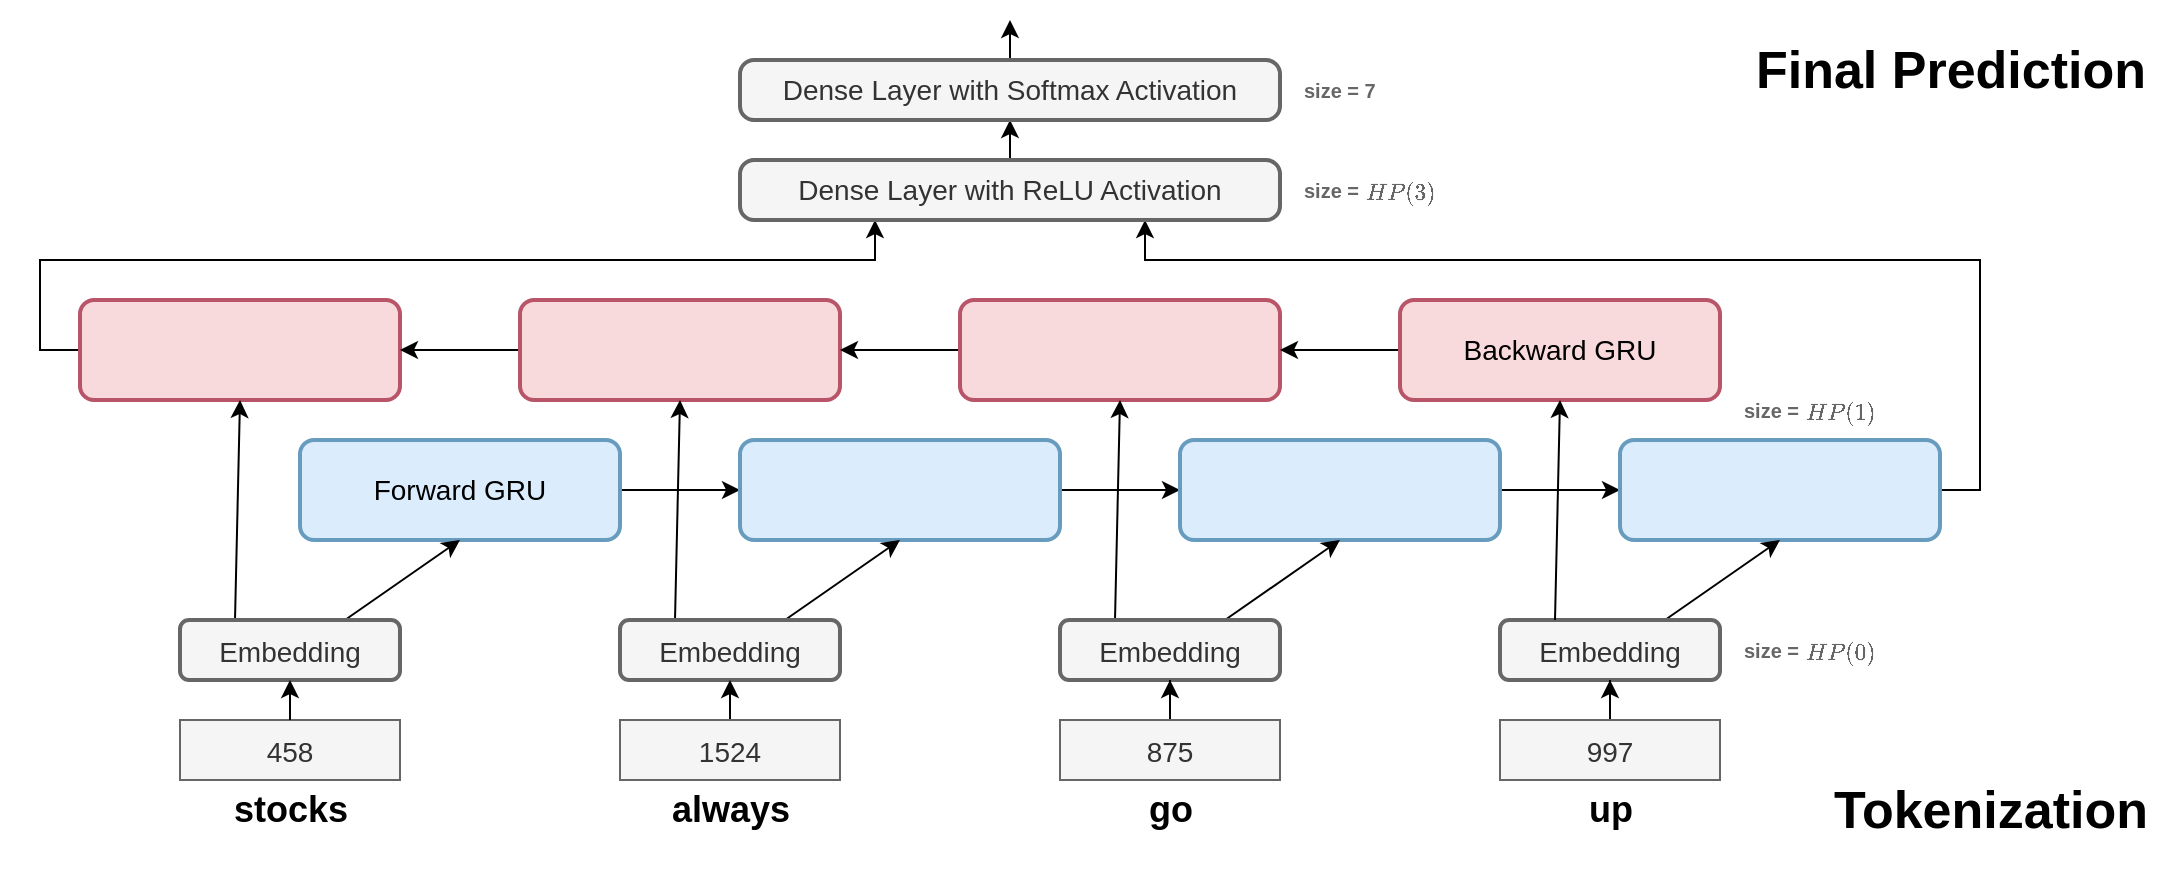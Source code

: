 <mxfile version="15.9.4" type="device"><diagram id="C5RBs43oDa-KdzZeNtuy" name="Page-1"><mxGraphModel dx="1018" dy="689" grid="1" gridSize="10" guides="1" tooltips="1" connect="1" arrows="1" fold="1" page="1" pageScale="1" pageWidth="827" pageHeight="1169" math="1" shadow="0"><root><mxCell id="WIyWlLk6GJQsqaUBKTNV-0"/><mxCell id="WIyWlLk6GJQsqaUBKTNV-1" parent="WIyWlLk6GJQsqaUBKTNV-0"/><mxCell id="70qfdsUnx2d1-iFdh98r-25" value="" style="rounded=0;whiteSpace=wrap;html=1;fontSize=14;strokeColor=none;" parent="WIyWlLk6GJQsqaUBKTNV-1" vertex="1"><mxGeometry x="80" y="70" width="1090" height="420" as="geometry"/></mxCell><mxCell id="70qfdsUnx2d1-iFdh98r-13" value="" style="edgeStyle=orthogonalEdgeStyle;rounded=0;orthogonalLoop=1;jettySize=auto;html=1;fontSize=14;exitX=0;exitY=0.5;exitDx=0;exitDy=0;entryX=0.25;entryY=1;entryDx=0;entryDy=0;" parent="WIyWlLk6GJQsqaUBKTNV-1" source="90J6E9eYhwjSkzOPLyHe-1" target="90J6E9eYhwjSkzOPLyHe-36" edge="1"><mxGeometry relative="1" as="geometry"><mxPoint x="390" y="170" as="targetPoint"/><Array as="points"><mxPoint x="100" y="245"/><mxPoint x="100" y="200"/><mxPoint x="518" y="200"/></Array></mxGeometry></mxCell><mxCell id="90J6E9eYhwjSkzOPLyHe-1" value="" style="rounded=1;whiteSpace=wrap;html=1;absoluteArcSize=1;arcSize=14;strokeWidth=2;fillColor=#F8DADD;strokeColor=#B85569;" parent="WIyWlLk6GJQsqaUBKTNV-1" vertex="1"><mxGeometry x="120" y="220" width="160" height="50" as="geometry"/></mxCell><mxCell id="70qfdsUnx2d1-iFdh98r-3" value="" style="edgeStyle=orthogonalEdgeStyle;rounded=0;orthogonalLoop=1;jettySize=auto;html=1;fontSize=14;" parent="WIyWlLk6GJQsqaUBKTNV-1" source="90J6E9eYhwjSkzOPLyHe-2" target="90J6E9eYhwjSkzOPLyHe-1" edge="1"><mxGeometry relative="1" as="geometry"/></mxCell><mxCell id="90J6E9eYhwjSkzOPLyHe-2" value="" style="rounded=1;whiteSpace=wrap;html=1;absoluteArcSize=1;arcSize=14;strokeWidth=2;fillColor=#F8DADD;strokeColor=#B85569;" parent="WIyWlLk6GJQsqaUBKTNV-1" vertex="1"><mxGeometry x="340" y="220" width="160" height="50" as="geometry"/></mxCell><mxCell id="70qfdsUnx2d1-iFdh98r-1" value="" style="edgeStyle=orthogonalEdgeStyle;rounded=0;orthogonalLoop=1;jettySize=auto;html=1;fontSize=14;" parent="WIyWlLk6GJQsqaUBKTNV-1" source="90J6E9eYhwjSkzOPLyHe-3" target="90J6E9eYhwjSkzOPLyHe-2" edge="1"><mxGeometry relative="1" as="geometry"/></mxCell><mxCell id="90J6E9eYhwjSkzOPLyHe-3" value="" style="rounded=1;whiteSpace=wrap;html=1;absoluteArcSize=1;arcSize=14;strokeWidth=2;fillColor=#F8DADD;strokeColor=#B85569;" parent="WIyWlLk6GJQsqaUBKTNV-1" vertex="1"><mxGeometry x="560" y="220" width="160" height="50" as="geometry"/></mxCell><mxCell id="70qfdsUnx2d1-iFdh98r-2" value="" style="edgeStyle=orthogonalEdgeStyle;rounded=0;orthogonalLoop=1;jettySize=auto;html=1;fontSize=14;" parent="WIyWlLk6GJQsqaUBKTNV-1" source="90J6E9eYhwjSkzOPLyHe-4" target="90J6E9eYhwjSkzOPLyHe-3" edge="1"><mxGeometry relative="1" as="geometry"/></mxCell><mxCell id="90J6E9eYhwjSkzOPLyHe-4" value="&lt;font style=&quot;font-size: 14px&quot;&gt;Backward GRU&lt;/font&gt;" style="rounded=1;whiteSpace=wrap;html=1;absoluteArcSize=1;arcSize=14;strokeWidth=2;fillColor=#F8DADD;strokeColor=#B85569;" parent="WIyWlLk6GJQsqaUBKTNV-1" vertex="1"><mxGeometry x="780" y="220" width="160" height="50" as="geometry"/></mxCell><mxCell id="90J6E9eYhwjSkzOPLyHe-22" style="edgeStyle=orthogonalEdgeStyle;rounded=0;orthogonalLoop=1;jettySize=auto;html=1;exitX=1;exitY=0.5;exitDx=0;exitDy=0;" parent="WIyWlLk6GJQsqaUBKTNV-1" source="90J6E9eYhwjSkzOPLyHe-5" target="90J6E9eYhwjSkzOPLyHe-6" edge="1"><mxGeometry relative="1" as="geometry"/></mxCell><mxCell id="90J6E9eYhwjSkzOPLyHe-5" value="&lt;font style=&quot;font-size: 14px&quot;&gt;Forward GRU&lt;/font&gt;" style="rounded=1;whiteSpace=wrap;html=1;absoluteArcSize=1;arcSize=14;strokeWidth=2;fillColor=#DBEDFC;strokeColor=#679CBF;" parent="WIyWlLk6GJQsqaUBKTNV-1" vertex="1"><mxGeometry x="230" y="290" width="160" height="50" as="geometry"/></mxCell><mxCell id="70qfdsUnx2d1-iFdh98r-11" value="" style="edgeStyle=orthogonalEdgeStyle;rounded=0;orthogonalLoop=1;jettySize=auto;html=1;fontSize=14;entryX=0;entryY=0.5;entryDx=0;entryDy=0;" parent="WIyWlLk6GJQsqaUBKTNV-1" source="90J6E9eYhwjSkzOPLyHe-6" target="90J6E9eYhwjSkzOPLyHe-7" edge="1"><mxGeometry relative="1" as="geometry"/></mxCell><mxCell id="90J6E9eYhwjSkzOPLyHe-6" value="" style="rounded=1;whiteSpace=wrap;html=1;absoluteArcSize=1;arcSize=14;strokeWidth=2;fillColor=#DBEDFC;strokeColor=#679CBF;" parent="WIyWlLk6GJQsqaUBKTNV-1" vertex="1"><mxGeometry x="450" y="290" width="160" height="50" as="geometry"/></mxCell><mxCell id="90J6E9eYhwjSkzOPLyHe-26" style="edgeStyle=orthogonalEdgeStyle;rounded=0;orthogonalLoop=1;jettySize=auto;html=1;exitX=1;exitY=0.5;exitDx=0;exitDy=0;" parent="WIyWlLk6GJQsqaUBKTNV-1" source="90J6E9eYhwjSkzOPLyHe-7" target="90J6E9eYhwjSkzOPLyHe-8" edge="1"><mxGeometry relative="1" as="geometry"/></mxCell><mxCell id="90J6E9eYhwjSkzOPLyHe-7" value="" style="rounded=1;whiteSpace=wrap;html=1;absoluteArcSize=1;arcSize=14;strokeWidth=2;fillColor=#DBEDFC;strokeColor=#679CBF;" parent="WIyWlLk6GJQsqaUBKTNV-1" vertex="1"><mxGeometry x="670" y="290" width="160" height="50" as="geometry"/></mxCell><mxCell id="70qfdsUnx2d1-iFdh98r-24" style="edgeStyle=orthogonalEdgeStyle;rounded=0;orthogonalLoop=1;jettySize=auto;html=1;entryX=0.75;entryY=1;entryDx=0;entryDy=0;fontSize=14;exitX=1;exitY=0.5;exitDx=0;exitDy=0;" parent="WIyWlLk6GJQsqaUBKTNV-1" source="90J6E9eYhwjSkzOPLyHe-8" target="90J6E9eYhwjSkzOPLyHe-36" edge="1"><mxGeometry relative="1" as="geometry"><mxPoint x="1100" y="315" as="sourcePoint"/><Array as="points"><mxPoint x="1070" y="315"/><mxPoint x="1070" y="200"/><mxPoint x="653" y="200"/></Array></mxGeometry></mxCell><mxCell id="90J6E9eYhwjSkzOPLyHe-8" value="" style="rounded=1;whiteSpace=wrap;html=1;absoluteArcSize=1;arcSize=14;strokeWidth=2;fillColor=#DBEDFC;strokeColor=#679CBF;" parent="WIyWlLk6GJQsqaUBKTNV-1" vertex="1"><mxGeometry x="890" y="290" width="160" height="50" as="geometry"/></mxCell><mxCell id="90J6E9eYhwjSkzOPLyHe-10" value="" style="endArrow=classic;html=1;rounded=0;entryX=0.5;entryY=1;entryDx=0;entryDy=0;exitX=0.75;exitY=0;exitDx=0;exitDy=0;" parent="WIyWlLk6GJQsqaUBKTNV-1" source="_i3-effNi_GRUAM77O0a-12" target="90J6E9eYhwjSkzOPLyHe-5" edge="1"><mxGeometry width="50" height="50" relative="1" as="geometry"><mxPoint x="140" y="680" as="sourcePoint"/><mxPoint x="190" y="620" as="targetPoint"/></mxGeometry></mxCell><mxCell id="90J6E9eYhwjSkzOPLyHe-11" value="" style="endArrow=classic;html=1;rounded=0;exitX=0.25;exitY=0;exitDx=0;exitDy=0;entryX=0.5;entryY=1;entryDx=0;entryDy=0;" parent="WIyWlLk6GJQsqaUBKTNV-1" source="_i3-effNi_GRUAM77O0a-12" target="90J6E9eYhwjSkzOPLyHe-1" edge="1"><mxGeometry width="50" height="50" relative="1" as="geometry"><mxPoint x="109.985" y="690.02" as="sourcePoint"/><mxPoint x="160" y="350" as="targetPoint"/></mxGeometry></mxCell><mxCell id="90J6E9eYhwjSkzOPLyHe-13" value="" style="endArrow=classic;html=1;rounded=0;entryX=0.5;entryY=1;entryDx=0;entryDy=0;exitX=0.75;exitY=0;exitDx=0;exitDy=0;" parent="WIyWlLk6GJQsqaUBKTNV-1" source="_i3-effNi_GRUAM77O0a-13" target="90J6E9eYhwjSkzOPLyHe-6" edge="1"><mxGeometry width="50" height="50" relative="1" as="geometry"><mxPoint x="390" y="680" as="sourcePoint"/><mxPoint x="447.5" y="570" as="targetPoint"/></mxGeometry></mxCell><mxCell id="90J6E9eYhwjSkzOPLyHe-16" value="" style="endArrow=classic;html=1;rounded=0;entryX=0.5;entryY=1;entryDx=0;entryDy=0;exitX=0.75;exitY=0;exitDx=0;exitDy=0;" parent="WIyWlLk6GJQsqaUBKTNV-1" source="_i3-effNi_GRUAM77O0a-14" target="90J6E9eYhwjSkzOPLyHe-7" edge="1"><mxGeometry width="50" height="50" relative="1" as="geometry"><mxPoint x="687.5" y="380" as="sourcePoint"/><mxPoint x="745" y="270" as="targetPoint"/></mxGeometry></mxCell><mxCell id="90J6E9eYhwjSkzOPLyHe-19" value="" style="endArrow=classic;html=1;rounded=0;entryX=0.5;entryY=1;entryDx=0;entryDy=0;exitX=0.75;exitY=0;exitDx=0;exitDy=0;" parent="WIyWlLk6GJQsqaUBKTNV-1" source="70qfdsUnx2d1-iFdh98r-17" target="90J6E9eYhwjSkzOPLyHe-8" edge="1"><mxGeometry width="50" height="50" relative="1" as="geometry"><mxPoint x="882.5" y="380.0" as="sourcePoint"/><mxPoint x="940" y="270.0" as="targetPoint"/></mxGeometry></mxCell><mxCell id="YGtg10YOySckULPOtR32-1" style="edgeStyle=orthogonalEdgeStyle;rounded=0;orthogonalLoop=1;jettySize=auto;html=1;exitX=0.5;exitY=0;exitDx=0;exitDy=0;entryX=0.5;entryY=1;entryDx=0;entryDy=0;" parent="WIyWlLk6GJQsqaUBKTNV-1" source="90J6E9eYhwjSkzOPLyHe-36" target="YGtg10YOySckULPOtR32-0" edge="1"><mxGeometry relative="1" as="geometry"/></mxCell><mxCell id="90J6E9eYhwjSkzOPLyHe-36" value="&lt;span style=&quot;font-size: 14px&quot;&gt;Dense Layer with ReLU Activation&lt;/span&gt;" style="rounded=1;whiteSpace=wrap;html=1;absoluteArcSize=1;arcSize=14;strokeWidth=2;fillColor=#f5f5f5;fontColor=#333333;strokeColor=#666666;" parent="WIyWlLk6GJQsqaUBKTNV-1" vertex="1"><mxGeometry x="450" y="150" width="270" height="30" as="geometry"/></mxCell><mxCell id="90J6E9eYhwjSkzOPLyHe-48" value="&lt;h4&gt;&lt;span style=&quot;font-size: 18px&quot;&gt;stocks&lt;/span&gt;&lt;/h4&gt;" style="text;html=1;align=center;verticalAlign=middle;resizable=0;points=[];autosize=1;strokeColor=none;fillColor=none;" parent="WIyWlLk6GJQsqaUBKTNV-1" vertex="1"><mxGeometry x="190" y="450" width="70" height="50" as="geometry"/></mxCell><mxCell id="90J6E9eYhwjSkzOPLyHe-49" value="&lt;h4&gt;&lt;span style=&quot;font-size: 18px&quot;&gt;always&lt;/span&gt;&lt;/h4&gt;" style="text;html=1;align=center;verticalAlign=middle;resizable=0;points=[];autosize=1;strokeColor=none;fillColor=none;" parent="WIyWlLk6GJQsqaUBKTNV-1" vertex="1"><mxGeometry x="410" y="450" width="70" height="50" as="geometry"/></mxCell><mxCell id="90J6E9eYhwjSkzOPLyHe-50" value="&lt;h4&gt;&lt;span style=&quot;font-size: 18px&quot;&gt;go&lt;/span&gt;&lt;/h4&gt;" style="text;html=1;align=center;verticalAlign=middle;resizable=0;points=[];autosize=1;strokeColor=none;fillColor=none;" parent="WIyWlLk6GJQsqaUBKTNV-1" vertex="1"><mxGeometry x="645" y="450" width="40" height="50" as="geometry"/></mxCell><mxCell id="90J6E9eYhwjSkzOPLyHe-51" value="&lt;h4&gt;&lt;span style=&quot;font-size: 18px&quot;&gt;up&lt;/span&gt;&lt;/h4&gt;" style="text;html=1;align=center;verticalAlign=middle;resizable=0;points=[];autosize=1;strokeColor=none;fillColor=none;" parent="WIyWlLk6GJQsqaUBKTNV-1" vertex="1"><mxGeometry x="865" y="450" width="40" height="50" as="geometry"/></mxCell><mxCell id="_i3-effNi_GRUAM77O0a-4" value="" style="endArrow=classic;html=1;rounded=0;exitX=0.25;exitY=0;exitDx=0;exitDy=0;entryX=0.5;entryY=1;entryDx=0;entryDy=0;" parent="WIyWlLk6GJQsqaUBKTNV-1" source="_i3-effNi_GRUAM77O0a-13" target="90J6E9eYhwjSkzOPLyHe-2" edge="1"><mxGeometry width="50" height="50" relative="1" as="geometry"><mxPoint x="367.485" y="690.02" as="sourcePoint"/><mxPoint x="408.8" y="399.7" as="targetPoint"/></mxGeometry></mxCell><mxCell id="_i3-effNi_GRUAM77O0a-6" value="" style="endArrow=classic;html=1;rounded=0;exitX=0.25;exitY=0;exitDx=0;exitDy=0;entryX=0.5;entryY=1;entryDx=0;entryDy=0;" parent="WIyWlLk6GJQsqaUBKTNV-1" source="_i3-effNi_GRUAM77O0a-14" target="90J6E9eYhwjSkzOPLyHe-3" edge="1"><mxGeometry width="50" height="50" relative="1" as="geometry"><mxPoint x="639.985" y="690.32" as="sourcePoint"/><mxPoint x="681.3" y="400.0" as="targetPoint"/></mxGeometry></mxCell><mxCell id="_i3-effNi_GRUAM77O0a-12" value="&lt;font style=&quot;font-size: 14px&quot;&gt;Embedding&lt;/font&gt;" style="rounded=1;whiteSpace=wrap;html=1;fontSize=18;fillColor=#f5f5f5;strokeColor=#666666;fontColor=#333333;strokeWidth=2;" parent="WIyWlLk6GJQsqaUBKTNV-1" vertex="1"><mxGeometry x="170" y="380" width="110" height="30" as="geometry"/></mxCell><mxCell id="_i3-effNi_GRUAM77O0a-13" value="&lt;font style=&quot;font-size: 14px&quot;&gt;Embedding&lt;/font&gt;" style="rounded=1;whiteSpace=wrap;html=1;fontSize=18;fillColor=#f5f5f5;strokeColor=#666666;fontColor=#333333;strokeWidth=2;" parent="WIyWlLk6GJQsqaUBKTNV-1" vertex="1"><mxGeometry x="390" y="380" width="110" height="30" as="geometry"/></mxCell><mxCell id="_i3-effNi_GRUAM77O0a-14" value="&lt;font style=&quot;font-size: 14px&quot;&gt;Embedding&lt;/font&gt;" style="rounded=1;whiteSpace=wrap;html=1;fontSize=18;fillColor=#f5f5f5;strokeColor=#666666;fontColor=#333333;strokeWidth=2;" parent="WIyWlLk6GJQsqaUBKTNV-1" vertex="1"><mxGeometry x="610" y="380.0" width="110" height="30" as="geometry"/></mxCell><mxCell id="_i3-effNi_GRUAM77O0a-16" value="&lt;font style=&quot;font-size: 14px&quot;&gt;458&lt;/font&gt;" style="rounded=0;whiteSpace=wrap;html=1;fontSize=18;fillColor=#f5f5f5;strokeColor=#666666;fontColor=#333333;" parent="WIyWlLk6GJQsqaUBKTNV-1" vertex="1"><mxGeometry x="170" y="430" width="110" height="30" as="geometry"/></mxCell><mxCell id="70qfdsUnx2d1-iFdh98r-16" style="edgeStyle=orthogonalEdgeStyle;rounded=0;orthogonalLoop=1;jettySize=auto;html=1;exitX=0.5;exitY=0;exitDx=0;exitDy=0;entryX=0.5;entryY=1;entryDx=0;entryDy=0;fontSize=14;" parent="WIyWlLk6GJQsqaUBKTNV-1" source="_i3-effNi_GRUAM77O0a-17" target="_i3-effNi_GRUAM77O0a-13" edge="1"><mxGeometry relative="1" as="geometry"/></mxCell><mxCell id="_i3-effNi_GRUAM77O0a-17" value="&lt;font style=&quot;font-size: 14px&quot;&gt;1524&lt;/font&gt;" style="rounded=0;whiteSpace=wrap;html=1;fontSize=18;fillColor=#f5f5f5;strokeColor=#666666;fontColor=#333333;" parent="WIyWlLk6GJQsqaUBKTNV-1" vertex="1"><mxGeometry x="390" y="430" width="110" height="30" as="geometry"/></mxCell><mxCell id="_i3-effNi_GRUAM77O0a-20" value="&lt;h2&gt;&lt;font style=&quot;font-size: 26px&quot;&gt;Tokenization&lt;/font&gt;&lt;/h2&gt;" style="text;html=1;align=center;verticalAlign=middle;resizable=0;points=[];autosize=1;strokeColor=none;fillColor=none;" parent="WIyWlLk6GJQsqaUBKTNV-1" vertex="1"><mxGeometry x="990" y="450" width="170" height="50" as="geometry"/></mxCell><mxCell id="_i3-effNi_GRUAM77O0a-21" value="" style="endArrow=classic;html=1;rounded=0;fontSize=26;exitX=0.5;exitY=0;exitDx=0;exitDy=0;entryX=0.5;entryY=1;entryDx=0;entryDy=0;" parent="WIyWlLk6GJQsqaUBKTNV-1" source="_i3-effNi_GRUAM77O0a-16" target="_i3-effNi_GRUAM77O0a-12" edge="1"><mxGeometry width="50" height="50" relative="1" as="geometry"><mxPoint x="580" y="560" as="sourcePoint"/><mxPoint x="630" y="510" as="targetPoint"/></mxGeometry></mxCell><mxCell id="_i3-effNi_GRUAM77O0a-27" value="&lt;h2&gt;&lt;font style=&quot;font-size: 26px&quot;&gt;Final Prediction&lt;/font&gt;&lt;/h2&gt;" style="text;html=1;align=center;verticalAlign=middle;resizable=0;points=[];autosize=1;strokeColor=none;fillColor=none;" parent="WIyWlLk6GJQsqaUBKTNV-1" vertex="1"><mxGeometry x="950" y="80" width="210" height="50" as="geometry"/></mxCell><mxCell id="70qfdsUnx2d1-iFdh98r-17" value="&lt;font style=&quot;font-size: 14px&quot;&gt;Embedding&lt;/font&gt;" style="rounded=1;whiteSpace=wrap;html=1;fontSize=18;fillColor=#f5f5f5;strokeColor=#666666;fontColor=#333333;strokeWidth=2;" parent="WIyWlLk6GJQsqaUBKTNV-1" vertex="1"><mxGeometry x="830" y="380" width="110" height="30" as="geometry"/></mxCell><mxCell id="70qfdsUnx2d1-iFdh98r-19" value="" style="endArrow=classic;html=1;rounded=0;exitX=0.25;exitY=0;exitDx=0;exitDy=0;entryX=0.5;entryY=1;entryDx=0;entryDy=0;" parent="WIyWlLk6GJQsqaUBKTNV-1" source="70qfdsUnx2d1-iFdh98r-17" target="90J6E9eYhwjSkzOPLyHe-4" edge="1"><mxGeometry width="50" height="50" relative="1" as="geometry"><mxPoint x="627.5" y="390" as="sourcePoint"/><mxPoint x="635" y="270" as="targetPoint"/></mxGeometry></mxCell><mxCell id="70qfdsUnx2d1-iFdh98r-22" value="" style="edgeStyle=orthogonalEdgeStyle;rounded=0;orthogonalLoop=1;jettySize=auto;html=1;fontSize=14;" parent="WIyWlLk6GJQsqaUBKTNV-1" source="70qfdsUnx2d1-iFdh98r-20" target="_i3-effNi_GRUAM77O0a-14" edge="1"><mxGeometry relative="1" as="geometry"/></mxCell><mxCell id="70qfdsUnx2d1-iFdh98r-20" value="&lt;font style=&quot;font-size: 14px&quot;&gt;875&lt;/font&gt;" style="rounded=0;whiteSpace=wrap;html=1;fontSize=18;fillColor=#f5f5f5;strokeColor=#666666;fontColor=#333333;" parent="WIyWlLk6GJQsqaUBKTNV-1" vertex="1"><mxGeometry x="610" y="430" width="110" height="30" as="geometry"/></mxCell><mxCell id="70qfdsUnx2d1-iFdh98r-23" value="" style="edgeStyle=orthogonalEdgeStyle;rounded=0;orthogonalLoop=1;jettySize=auto;html=1;fontSize=14;" parent="WIyWlLk6GJQsqaUBKTNV-1" source="70qfdsUnx2d1-iFdh98r-21" target="70qfdsUnx2d1-iFdh98r-17" edge="1"><mxGeometry relative="1" as="geometry"/></mxCell><mxCell id="70qfdsUnx2d1-iFdh98r-21" value="&lt;font style=&quot;font-size: 14px&quot;&gt;997&lt;/font&gt;" style="rounded=0;whiteSpace=wrap;html=1;fontSize=18;fillColor=#f5f5f5;strokeColor=#666666;fontColor=#333333;" parent="WIyWlLk6GJQsqaUBKTNV-1" vertex="1"><mxGeometry x="830" y="430" width="110" height="30" as="geometry"/></mxCell><mxCell id="YGtg10YOySckULPOtR32-3" value="" style="edgeStyle=orthogonalEdgeStyle;rounded=0;orthogonalLoop=1;jettySize=auto;html=1;" parent="WIyWlLk6GJQsqaUBKTNV-1" source="YGtg10YOySckULPOtR32-0" edge="1"><mxGeometry relative="1" as="geometry"><mxPoint x="585" y="80" as="targetPoint"/></mxGeometry></mxCell><mxCell id="YGtg10YOySckULPOtR32-0" value="&lt;span style=&quot;font-size: 14px&quot;&gt;Dense Layer with Softmax Activation&lt;/span&gt;" style="rounded=1;whiteSpace=wrap;html=1;absoluteArcSize=1;arcSize=14;strokeWidth=2;fillColor=#f5f5f5;fontColor=#333333;strokeColor=#666666;" parent="WIyWlLk6GJQsqaUBKTNV-1" vertex="1"><mxGeometry x="450" y="100" width="270" height="30" as="geometry"/></mxCell><mxCell id="YGtg10YOySckULPOtR32-6" value="&lt;b&gt;&lt;font style=&quot;font-size: 10px&quot;&gt;$$HP(1)$$&lt;/font&gt;&lt;/b&gt;" style="text;html=1;strokeColor=none;fillColor=none;align=center;verticalAlign=middle;whiteSpace=wrap;rounded=0;fontColor=#666666;" parent="WIyWlLk6GJQsqaUBKTNV-1" vertex="1"><mxGeometry x="960" y="261" width="80" height="30" as="geometry"/></mxCell><mxCell id="YGtg10YOySckULPOtR32-7" value="&lt;b&gt;&lt;font style=&quot;font-size: 10px&quot;&gt;$$HP(3)$$&lt;/font&gt;&lt;/b&gt;" style="text;html=1;strokeColor=none;fillColor=none;align=center;verticalAlign=middle;whiteSpace=wrap;rounded=0;fontColor=#666666;" parent="WIyWlLk6GJQsqaUBKTNV-1" vertex="1"><mxGeometry x="740" y="151" width="80" height="30" as="geometry"/></mxCell><mxCell id="YGtg10YOySckULPOtR32-8" value="&lt;b&gt;&lt;font style=&quot;font-size: 10px&quot;&gt;size = 7&lt;/font&gt;&lt;/b&gt;" style="text;html=1;strokeColor=none;fillColor=none;align=left;verticalAlign=middle;whiteSpace=wrap;rounded=0;fontColor=#666666;" parent="WIyWlLk6GJQsqaUBKTNV-1" vertex="1"><mxGeometry x="730" y="100" width="50" height="30" as="geometry"/></mxCell><mxCell id="YGtg10YOySckULPOtR32-9" value="&lt;b&gt;&lt;font style=&quot;font-size: 10px&quot;&gt;size =&amp;nbsp;&lt;/font&gt;&lt;/b&gt;" style="text;html=1;strokeColor=none;fillColor=none;align=left;verticalAlign=middle;whiteSpace=wrap;rounded=0;fontColor=#666666;" parent="WIyWlLk6GJQsqaUBKTNV-1" vertex="1"><mxGeometry x="730" y="150" width="50" height="30" as="geometry"/></mxCell><mxCell id="YGtg10YOySckULPOtR32-10" value="&lt;b&gt;&lt;font style=&quot;font-size: 10px&quot;&gt;size =&amp;nbsp;&lt;/font&gt;&lt;/b&gt;" style="text;html=1;strokeColor=none;fillColor=none;align=left;verticalAlign=middle;whiteSpace=wrap;rounded=0;fontColor=#666666;" parent="WIyWlLk6GJQsqaUBKTNV-1" vertex="1"><mxGeometry x="950" y="260" width="50" height="30" as="geometry"/></mxCell><mxCell id="YGtg10YOySckULPOtR32-12" value="&lt;b&gt;&lt;font style=&quot;font-size: 10px&quot;&gt;$$HP(0)$$&lt;/font&gt;&lt;/b&gt;" style="text;html=1;strokeColor=none;fillColor=none;align=center;verticalAlign=middle;whiteSpace=wrap;rounded=0;fontColor=#666666;" parent="WIyWlLk6GJQsqaUBKTNV-1" vertex="1"><mxGeometry x="960" y="381" width="80" height="30" as="geometry"/></mxCell><mxCell id="YGtg10YOySckULPOtR32-13" value="&lt;b&gt;&lt;font style=&quot;font-size: 10px&quot;&gt;size =&amp;nbsp;&lt;/font&gt;&lt;/b&gt;" style="text;html=1;strokeColor=none;fillColor=none;align=left;verticalAlign=middle;whiteSpace=wrap;rounded=0;fontColor=#666666;" parent="WIyWlLk6GJQsqaUBKTNV-1" vertex="1"><mxGeometry x="950" y="380" width="50" height="30" as="geometry"/></mxCell></root></mxGraphModel></diagram></mxfile>